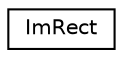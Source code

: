 digraph "Graphical Class Hierarchy"
{
  edge [fontname="Helvetica",fontsize="10",labelfontname="Helvetica",labelfontsize="10"];
  node [fontname="Helvetica",fontsize="10",shape=record];
  rankdir="LR";
  Node0 [label="ImRect",height=0.2,width=0.4,color="black", fillcolor="white", style="filled",URL="$structImRect.html"];
}
